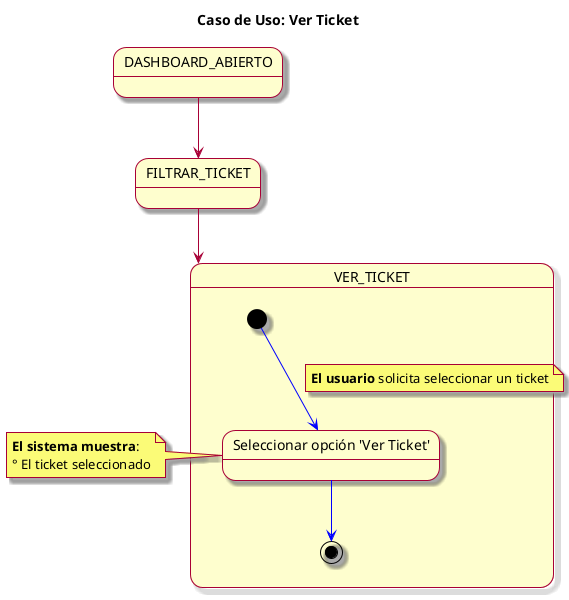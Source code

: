 @startuml
skin rose
title Caso de Uso: Ver Ticket

state DASHBOARD_ABIERTO
state FILTRAR_TICKET

DASHBOARD_ABIERTO --> FILTRAR_TICKET
FILTRAR_TICKET --> VER_TICKET

state VER_TICKET {

  [*] -[#blue]-> seleccionarOpcionVer
  note on link : **El usuario** solicita seleccionar un ticket
  state "Seleccionar opción 'Ver Ticket'" as seleccionarOpcionVer
  seleccionarOpcionVer -[#blue]-> [*]
}

note left of seleccionarOpcionVer
  **El sistema muestra**: 
  ° El ticket seleccionado
end note

@enduml
